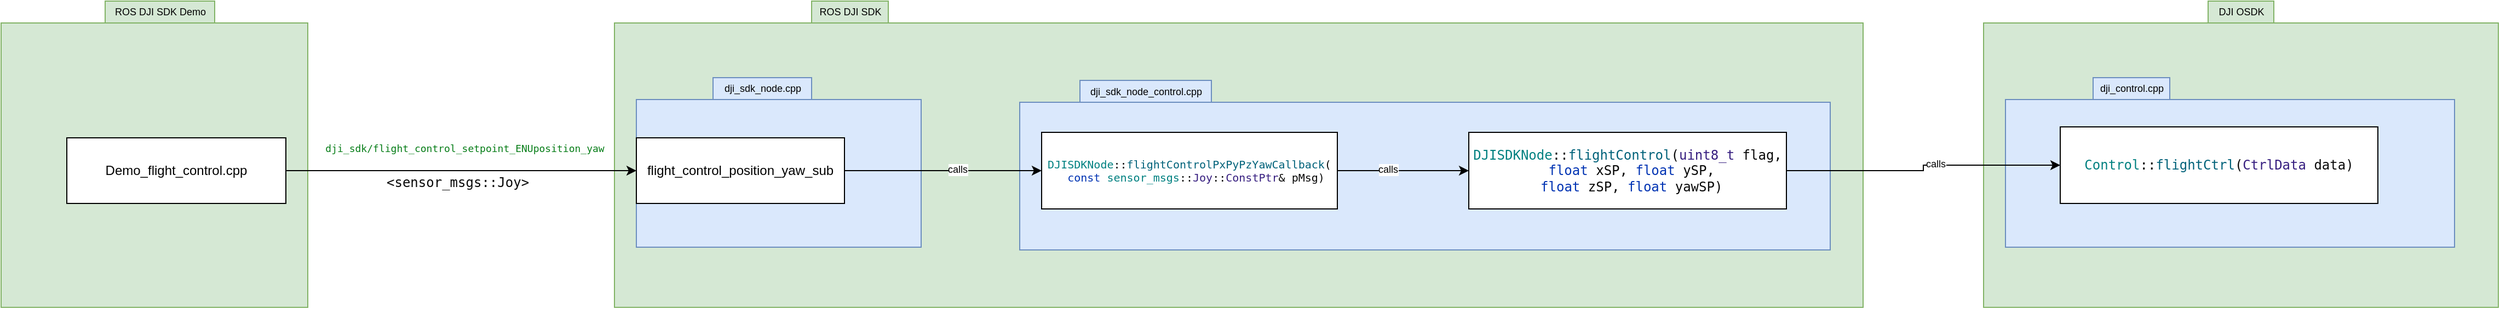 <mxfile version="14.4.2" type="device"><diagram id="GmbWIWrUPYQomvbeSBY1" name="Page-1"><mxGraphModel dx="2424" dy="913" grid="1" gridSize="10" guides="1" tooltips="1" connect="1" arrows="1" fold="1" page="1" pageScale="1" pageWidth="850" pageHeight="1100" math="0" shadow="0"><root><mxCell id="0"/><mxCell id="1" parent="0"/><mxCell id="OMw_dpGFw9GFCULrLHp1-26" value="" style="rounded=0;whiteSpace=wrap;html=1;fillColor=#d5e8d4;strokeColor=#82b366;" vertex="1" parent="1"><mxGeometry x="1080" y="60" width="470" height="260" as="geometry"/></mxCell><mxCell id="OMw_dpGFw9GFCULrLHp1-30" value="" style="rounded=0;whiteSpace=wrap;html=1;fillColor=#dae8fc;strokeColor=#6c8ebf;" vertex="1" parent="1"><mxGeometry x="1100" y="130" width="410" height="135" as="geometry"/></mxCell><mxCell id="OMw_dpGFw9GFCULrLHp1-24" value="" style="rounded=0;whiteSpace=wrap;html=1;fillColor=#d5e8d4;strokeColor=#82b366;" vertex="1" parent="1"><mxGeometry x="-730" y="60" width="280" height="260" as="geometry"/></mxCell><mxCell id="OMw_dpGFw9GFCULrLHp1-25" value="ROS DJI SDK Demo" style="text;html=1;align=center;verticalAlign=middle;resizable=0;points=[];autosize=1;fontSize=9;fillColor=#d5e8d4;strokeColor=#82b366;" vertex="1" parent="1"><mxGeometry x="-635" y="40" width="100" height="20" as="geometry"/></mxCell><mxCell id="OMw_dpGFw9GFCULrLHp1-6" value="" style="rounded=0;whiteSpace=wrap;html=1;fillColor=#d5e8d4;strokeColor=#82b366;" vertex="1" parent="1"><mxGeometry x="-170" y="60" width="1140" height="260" as="geometry"/></mxCell><mxCell id="OMw_dpGFw9GFCULrLHp1-3" style="edgeStyle=orthogonalEdgeStyle;rounded=0;orthogonalLoop=1;jettySize=auto;html=1;exitX=1;exitY=0.5;exitDx=0;exitDy=0;entryX=0;entryY=0.5;entryDx=0;entryDy=0;" edge="1" parent="1" source="OMw_dpGFw9GFCULrLHp1-1" target="OMw_dpGFw9GFCULrLHp1-2"><mxGeometry relative="1" as="geometry"/></mxCell><mxCell id="OMw_dpGFw9GFCULrLHp1-4" value="&lt;pre style=&quot;background-color: rgb(255, 255, 255); color: rgb(8, 8, 8); font-family: &amp;quot;jetbrains mono&amp;quot;, monospace; font-size: 9px;&quot;&gt;&lt;span style=&quot;color: rgb(6, 125, 23); font-size: 9px;&quot;&gt;dji_sdk/flight_control_setpoint_ENUposition_yaw&lt;/span&gt;&lt;/pre&gt;" style="edgeLabel;html=1;align=center;verticalAlign=middle;resizable=0;points=[];fontSize=9;" vertex="1" connectable="0" parent="OMw_dpGFw9GFCULrLHp1-3"><mxGeometry x="0.187" y="-2" relative="1" as="geometry"><mxPoint x="-27.65" y="-22" as="offset"/></mxGeometry></mxCell><mxCell id="OMw_dpGFw9GFCULrLHp1-1" value="Demo_flight_control.cpp" style="rounded=0;whiteSpace=wrap;html=1;" vertex="1" parent="1"><mxGeometry x="-670" y="165" width="200" height="60" as="geometry"/></mxCell><mxCell id="OMw_dpGFw9GFCULrLHp1-5" value="&lt;pre style=&quot;background-color: #ffffff ; color: #080808 ; font-family: &amp;quot;jetbrains mono&amp;quot; , monospace ; font-size: 9.0pt&quot;&gt;&amp;lt;sensor_msgs::Joy&amp;gt;&lt;/pre&gt;" style="text;whiteSpace=wrap;html=1;fontSize=9;" vertex="1" parent="1"><mxGeometry x="-380" y="180" width="160" height="50" as="geometry"/></mxCell><mxCell id="OMw_dpGFw9GFCULrLHp1-7" value="ROS DJI SDK" style="text;html=1;align=center;verticalAlign=middle;resizable=0;points=[];autosize=1;fontSize=9;fillColor=#d5e8d4;strokeColor=#82b366;" vertex="1" parent="1"><mxGeometry x="10" y="40" width="70" height="20" as="geometry"/></mxCell><mxCell id="OMw_dpGFw9GFCULrLHp1-9" value="" style="rounded=0;whiteSpace=wrap;html=1;fillColor=#dae8fc;strokeColor=#6c8ebf;" vertex="1" parent="1"><mxGeometry x="-150" y="130" width="260" height="135" as="geometry"/></mxCell><mxCell id="OMw_dpGFw9GFCULrLHp1-2" value="flight_control_position_yaw_sub" style="rounded=0;whiteSpace=wrap;html=1;" vertex="1" parent="1"><mxGeometry x="-150" y="165" width="190" height="60" as="geometry"/></mxCell><mxCell id="OMw_dpGFw9GFCULrLHp1-10" value="dji_sdk_node.cpp" style="text;html=1;align=center;verticalAlign=middle;resizable=0;points=[];autosize=1;fontSize=9;fillColor=#dae8fc;strokeColor=#6c8ebf;" vertex="1" parent="1"><mxGeometry x="-80" y="110" width="90" height="20" as="geometry"/></mxCell><mxCell id="OMw_dpGFw9GFCULrLHp1-11" value="" style="rounded=0;whiteSpace=wrap;html=1;fillColor=#dae8fc;strokeColor=#6c8ebf;" vertex="1" parent="1"><mxGeometry x="200" y="132.5" width="740" height="135" as="geometry"/></mxCell><mxCell id="OMw_dpGFw9GFCULrLHp1-12" value="dji_sdk_node_control.cpp" style="text;html=1;align=center;verticalAlign=middle;resizable=0;points=[];autosize=1;fontSize=9;fillColor=#dae8fc;strokeColor=#6c8ebf;" vertex="1" parent="1"><mxGeometry x="255" y="112.5" width="120" height="20" as="geometry"/></mxCell><mxCell id="OMw_dpGFw9GFCULrLHp1-21" style="edgeStyle=orthogonalEdgeStyle;rounded=0;orthogonalLoop=1;jettySize=auto;html=1;exitX=1;exitY=0.5;exitDx=0;exitDy=0;fontSize=9;" edge="1" parent="1" source="OMw_dpGFw9GFCULrLHp1-15" target="OMw_dpGFw9GFCULrLHp1-20"><mxGeometry relative="1" as="geometry"/></mxCell><mxCell id="OMw_dpGFw9GFCULrLHp1-23" value="calls" style="edgeLabel;html=1;align=center;verticalAlign=middle;resizable=0;points=[];fontSize=9;" vertex="1" connectable="0" parent="OMw_dpGFw9GFCULrLHp1-21"><mxGeometry x="-0.237" y="1" relative="1" as="geometry"><mxPoint as="offset"/></mxGeometry></mxCell><mxCell id="OMw_dpGFw9GFCULrLHp1-15" value="&lt;pre style=&quot;background-color: rgb(255 , 255 , 255) ; color: rgb(8 , 8 , 8) ; font-family: &amp;#34;jetbrains mono&amp;#34; , monospace ; font-size: 10px&quot;&gt;&lt;font style=&quot;font-size: 10px&quot;&gt;&lt;span style=&quot;color: #008080&quot;&gt;DJISDKNode&lt;/span&gt;::&lt;span style=&quot;color: #00627a&quot;&gt;flightControlPxPyPzYawCallback&lt;/span&gt;(&lt;br&gt;  &lt;span style=&quot;color: #0033b3&quot;&gt;const &lt;/span&gt;&lt;span style=&quot;color: #008080&quot;&gt;sensor_msgs&lt;/span&gt;::&lt;span style=&quot;color: #371f80&quot;&gt;Joy&lt;/span&gt;::&lt;span style=&quot;color: #371f80&quot;&gt;ConstPtr&lt;/span&gt;&amp;amp; pMsg)&lt;/font&gt;&lt;/pre&gt;" style="rounded=0;whiteSpace=wrap;html=1;" vertex="1" parent="1"><mxGeometry x="220" y="160" width="270" height="70" as="geometry"/></mxCell><mxCell id="OMw_dpGFw9GFCULrLHp1-18" style="edgeStyle=orthogonalEdgeStyle;rounded=0;orthogonalLoop=1;jettySize=auto;html=1;exitX=1;exitY=0.5;exitDx=0;exitDy=0;entryX=0;entryY=0.5;entryDx=0;entryDy=0;fontSize=9;" edge="1" parent="1" source="OMw_dpGFw9GFCULrLHp1-2" target="OMw_dpGFw9GFCULrLHp1-15"><mxGeometry relative="1" as="geometry"/></mxCell><mxCell id="OMw_dpGFw9GFCULrLHp1-22" value="calls" style="edgeLabel;html=1;align=center;verticalAlign=middle;resizable=0;points=[];fontSize=9;" vertex="1" connectable="0" parent="OMw_dpGFw9GFCULrLHp1-18"><mxGeometry x="0.142" y="1" relative="1" as="geometry"><mxPoint as="offset"/></mxGeometry></mxCell><mxCell id="OMw_dpGFw9GFCULrLHp1-32" style="edgeStyle=orthogonalEdgeStyle;rounded=0;orthogonalLoop=1;jettySize=auto;html=1;exitX=1;exitY=0.5;exitDx=0;exitDy=0;fontSize=9;" edge="1" parent="1" source="OMw_dpGFw9GFCULrLHp1-20" target="OMw_dpGFw9GFCULrLHp1-28"><mxGeometry relative="1" as="geometry"/></mxCell><mxCell id="OMw_dpGFw9GFCULrLHp1-33" value="calls" style="edgeLabel;html=1;align=center;verticalAlign=middle;resizable=0;points=[];fontSize=9;" vertex="1" connectable="0" parent="OMw_dpGFw9GFCULrLHp1-32"><mxGeometry x="0.106" y="1" relative="1" as="geometry"><mxPoint as="offset"/></mxGeometry></mxCell><mxCell id="OMw_dpGFw9GFCULrLHp1-20" value="&lt;pre style=&quot;background-color: #ffffff ; color: #080808 ; font-family: &amp;#34;jetbrains mono&amp;#34; , monospace ; font-size: 9.0pt&quot;&gt;&lt;span style=&quot;color: #008080&quot;&gt;DJISDKNode&lt;/span&gt;::&lt;span style=&quot;color: #00627a&quot;&gt;flightControl&lt;/span&gt;(&lt;span style=&quot;color: #371f80&quot;&gt;uint8_t &lt;/span&gt;flag,&lt;br&gt; &lt;span style=&quot;color: #0033b3&quot;&gt;float &lt;/span&gt;xSP, &lt;span style=&quot;color: #0033b3&quot;&gt;float &lt;/span&gt;ySP,&lt;br&gt; &lt;span style=&quot;color: #0033b3&quot;&gt;float &lt;/span&gt;zSP, &lt;span style=&quot;color: #0033b3&quot;&gt;float &lt;/span&gt;yawSP)&lt;/pre&gt;" style="rounded=0;whiteSpace=wrap;html=1;" vertex="1" parent="1"><mxGeometry x="610" y="160" width="290" height="70" as="geometry"/></mxCell><mxCell id="OMw_dpGFw9GFCULrLHp1-27" value="DJI OSDK" style="text;html=1;align=center;verticalAlign=middle;resizable=0;points=[];autosize=1;fontSize=9;fillColor=#d5e8d4;strokeColor=#82b366;" vertex="1" parent="1"><mxGeometry x="1285" y="40" width="60" height="20" as="geometry"/></mxCell><mxCell id="OMw_dpGFw9GFCULrLHp1-31" value="dji_control.cpp" style="text;html=1;align=center;verticalAlign=middle;resizable=0;points=[];autosize=1;fontSize=9;fillColor=#dae8fc;strokeColor=#6c8ebf;" vertex="1" parent="1"><mxGeometry x="1180" y="110" width="70" height="20" as="geometry"/></mxCell><mxCell id="OMw_dpGFw9GFCULrLHp1-28" value="&lt;pre style=&quot;background-color: #ffffff ; color: #080808 ; font-family: &amp;#34;jetbrains mono&amp;#34; , monospace ; font-size: 9.0pt&quot;&gt;&lt;span style=&quot;color: #008080&quot;&gt;Control&lt;/span&gt;::&lt;span style=&quot;color: #00627a&quot;&gt;flightCtrl&lt;/span&gt;(&lt;span style=&quot;color: #371f80&quot;&gt;CtrlData &lt;/span&gt;data)&lt;br&gt;&lt;/pre&gt;" style="rounded=0;whiteSpace=wrap;html=1;" vertex="1" parent="1"><mxGeometry x="1150" y="155" width="290" height="70" as="geometry"/></mxCell></root></mxGraphModel></diagram></mxfile>
